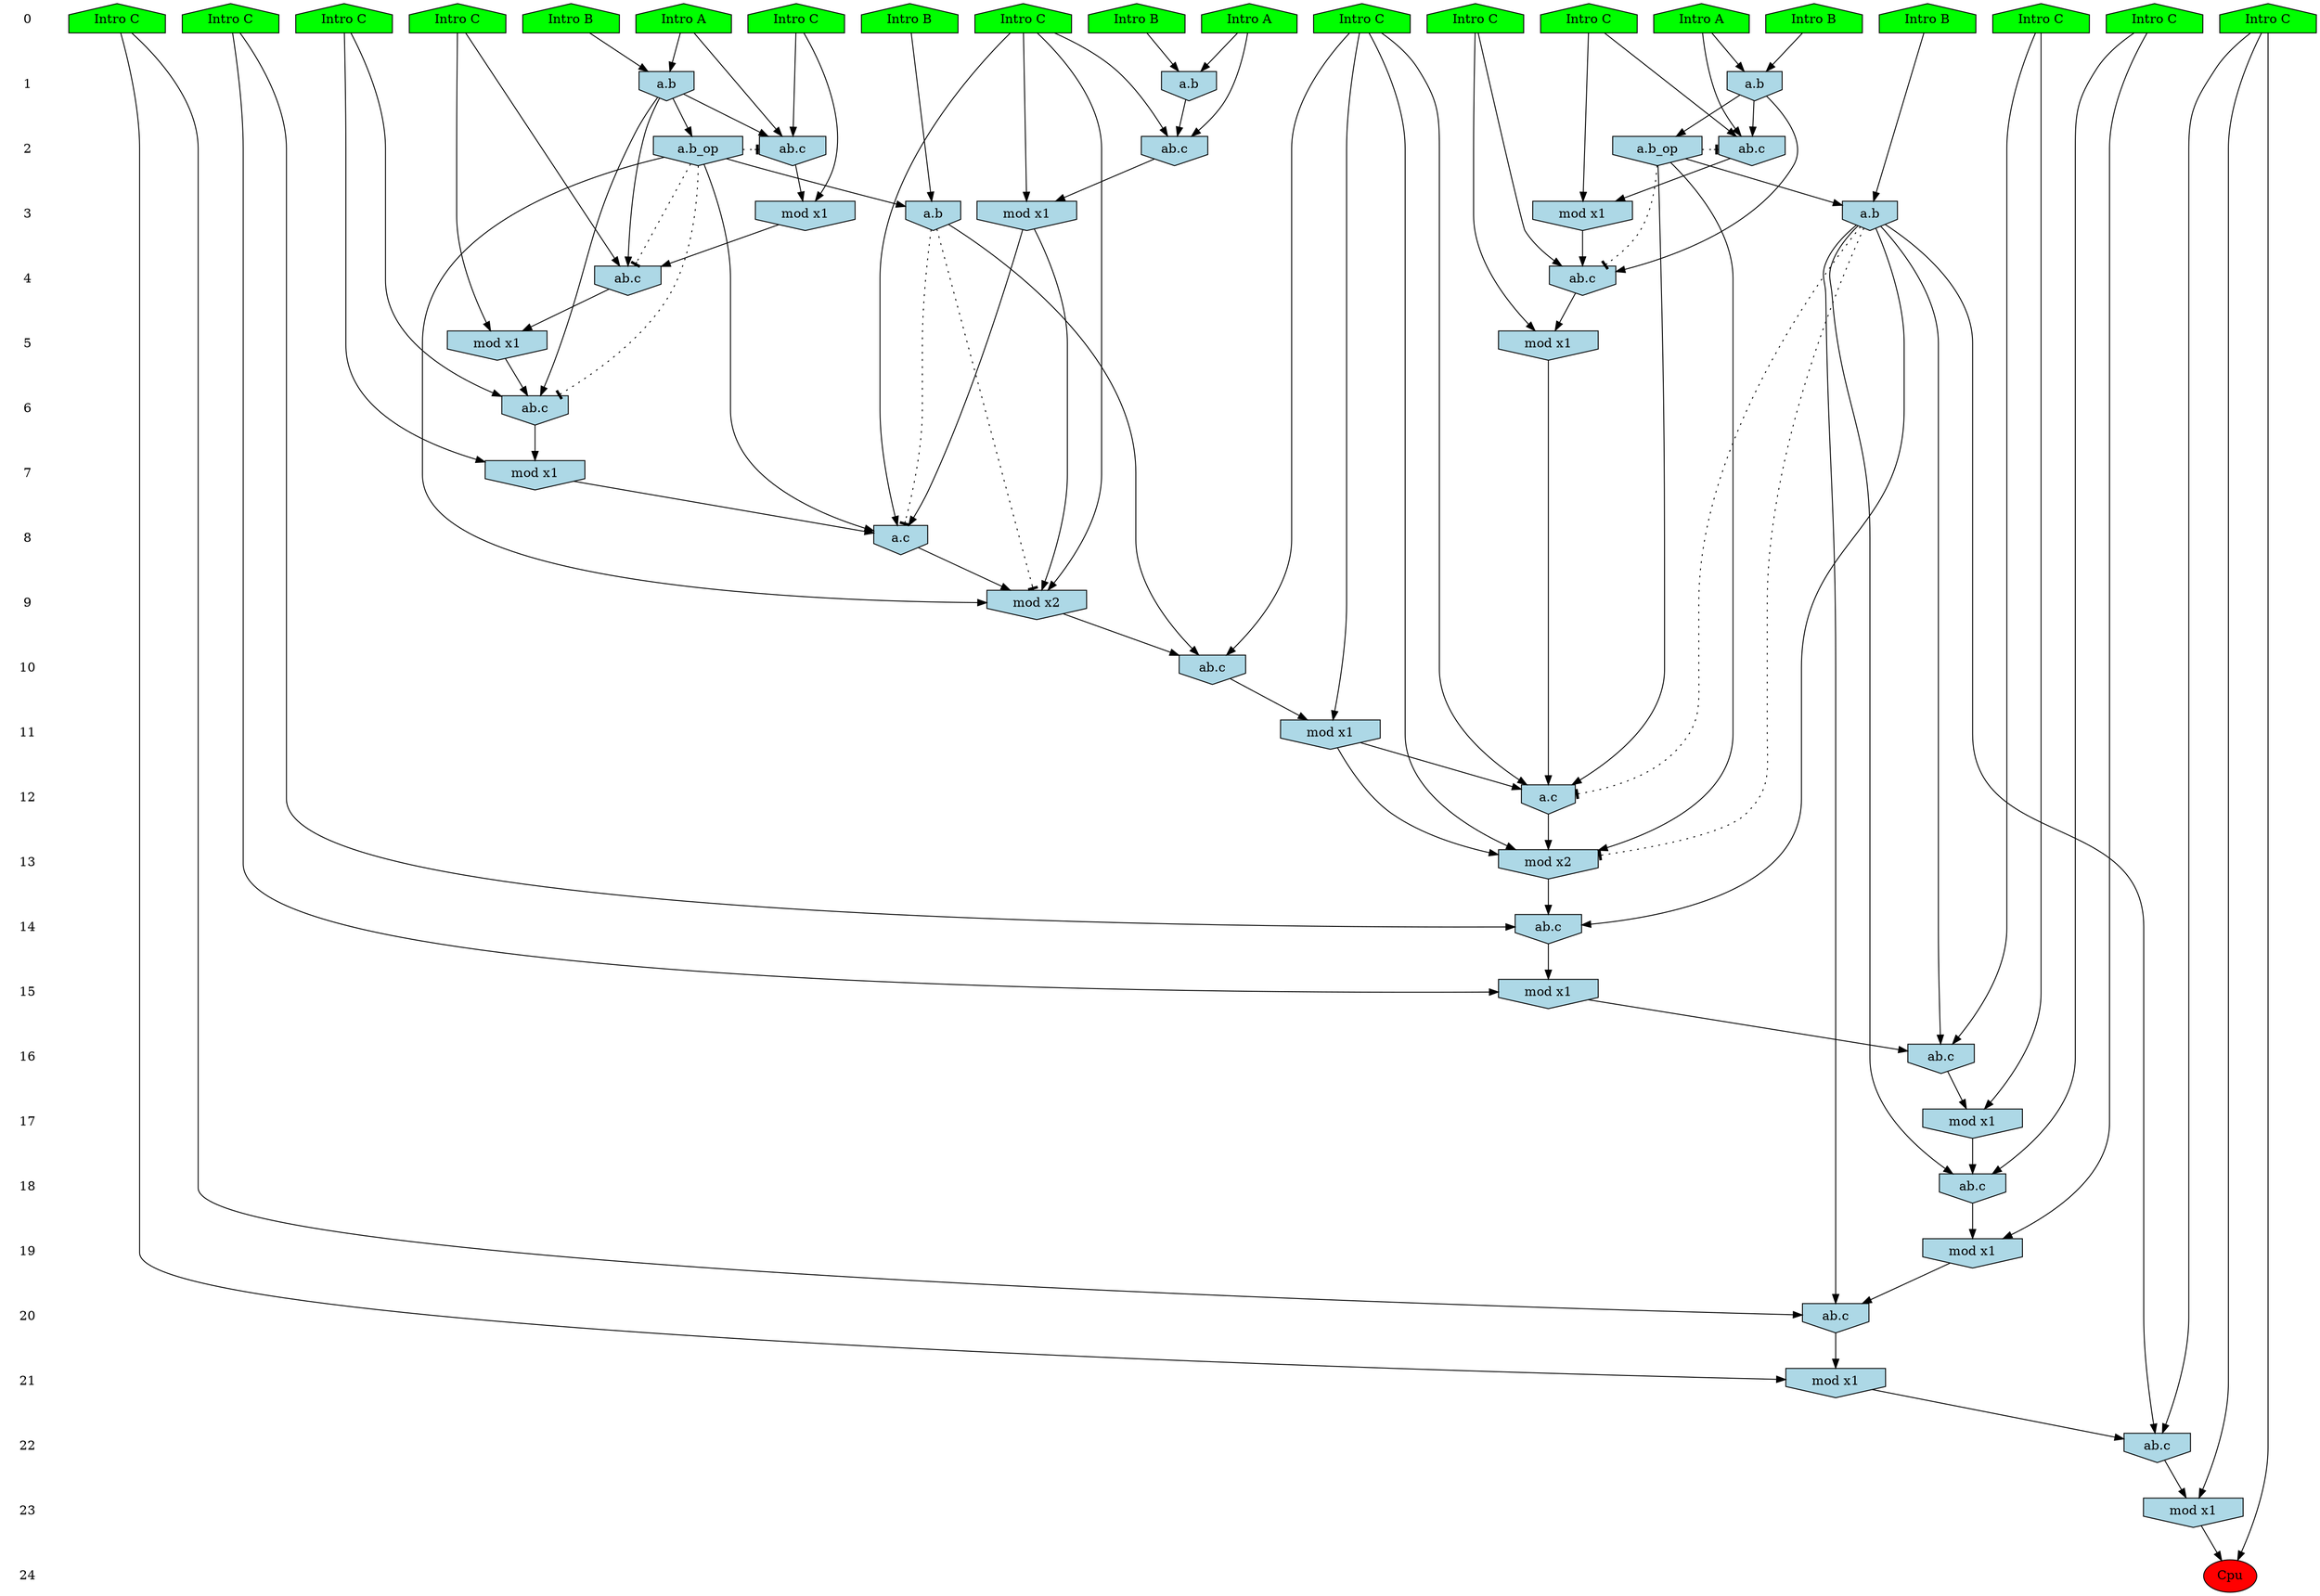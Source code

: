 /* Compression of 1 causal flows obtained in average at 1.625976E+01 t.u */
/* Compressed causal flows were: [2767] */
digraph G{
 ranksep=.5 ; 
{ rank = same ; "0" [shape=plaintext] ; node_1 [label ="Intro B", shape=house, style=filled, fillcolor=green] ;
node_2 [label ="Intro B", shape=house, style=filled, fillcolor=green] ;
node_3 [label ="Intro A", shape=house, style=filled, fillcolor=green] ;
node_4 [label ="Intro B", shape=house, style=filled, fillcolor=green] ;
node_5 [label ="Intro A", shape=house, style=filled, fillcolor=green] ;
node_6 [label ="Intro B", shape=house, style=filled, fillcolor=green] ;
node_7 [label ="Intro A", shape=house, style=filled, fillcolor=green] ;
node_8 [label ="Intro B", shape=house, style=filled, fillcolor=green] ;
node_9 [label ="Intro C", shape=house, style=filled, fillcolor=green] ;
node_10 [label ="Intro C", shape=house, style=filled, fillcolor=green] ;
node_11 [label ="Intro C", shape=house, style=filled, fillcolor=green] ;
node_12 [label ="Intro C", shape=house, style=filled, fillcolor=green] ;
node_13 [label ="Intro C", shape=house, style=filled, fillcolor=green] ;
node_14 [label ="Intro C", shape=house, style=filled, fillcolor=green] ;
node_15 [label ="Intro C", shape=house, style=filled, fillcolor=green] ;
node_16 [label ="Intro C", shape=house, style=filled, fillcolor=green] ;
node_17 [label ="Intro C", shape=house, style=filled, fillcolor=green] ;
node_18 [label ="Intro C", shape=house, style=filled, fillcolor=green] ;
node_19 [label ="Intro C", shape=house, style=filled, fillcolor=green] ;
node_20 [label ="Intro C", shape=house, style=filled, fillcolor=green] ;
}
{ rank = same ; "1" [shape=plaintext] ; node_21 [label="a.b", shape=invhouse, style=filled, fillcolor = lightblue] ;
node_24 [label="a.b", shape=invhouse, style=filled, fillcolor = lightblue] ;
node_31 [label="a.b", shape=invhouse, style=filled, fillcolor = lightblue] ;
}
{ rank = same ; "2" [shape=plaintext] ; node_22 [label="ab.c", shape=invhouse, style=filled, fillcolor = lightblue] ;
node_25 [label="ab.c", shape=invhouse, style=filled, fillcolor = lightblue] ;
node_30 [label="a.b_op", shape=invhouse, style=filled, fillcolor = lightblue] ;
node_32 [label="ab.c", shape=invhouse, style=filled, fillcolor = lightblue] ;
node_41 [label="a.b_op", shape=invhouse, style=filled, fillcolor = lightblue] ;
}
{ rank = same ; "3" [shape=plaintext] ; node_23 [label="mod x1", shape=invhouse, style=filled, fillcolor = lightblue] ;
node_27 [label="mod x1", shape=invhouse, style=filled, fillcolor = lightblue] ;
node_34 [label="mod x1", shape=invhouse, style=filled, fillcolor = lightblue] ;
node_38 [label="a.b", shape=invhouse, style=filled, fillcolor = lightblue] ;
node_45 [label="a.b", shape=invhouse, style=filled, fillcolor = lightblue] ;
}
{ rank = same ; "4" [shape=plaintext] ; node_26 [label="ab.c", shape=invhouse, style=filled, fillcolor = lightblue] ;
node_35 [label="ab.c", shape=invhouse, style=filled, fillcolor = lightblue] ;
}
{ rank = same ; "5" [shape=plaintext] ; node_28 [label="mod x1", shape=invhouse, style=filled, fillcolor = lightblue] ;
node_40 [label="mod x1", shape=invhouse, style=filled, fillcolor = lightblue] ;
}
{ rank = same ; "6" [shape=plaintext] ; node_29 [label="ab.c", shape=invhouse, style=filled, fillcolor = lightblue] ;
}
{ rank = same ; "7" [shape=plaintext] ; node_33 [label="mod x1", shape=invhouse, style=filled, fillcolor = lightblue] ;
}
{ rank = same ; "8" [shape=plaintext] ; node_36 [label="a.c", shape=invhouse, style=filled, fillcolor = lightblue] ;
}
{ rank = same ; "9" [shape=plaintext] ; node_37 [label="mod x2", shape=invhouse, style=filled, fillcolor = lightblue] ;
}
{ rank = same ; "10" [shape=plaintext] ; node_39 [label="ab.c", shape=invhouse, style=filled, fillcolor = lightblue] ;
}
{ rank = same ; "11" [shape=plaintext] ; node_42 [label="mod x1", shape=invhouse, style=filled, fillcolor = lightblue] ;
}
{ rank = same ; "12" [shape=plaintext] ; node_43 [label="a.c", shape=invhouse, style=filled, fillcolor = lightblue] ;
}
{ rank = same ; "13" [shape=plaintext] ; node_44 [label="mod x2", shape=invhouse, style=filled, fillcolor = lightblue] ;
}
{ rank = same ; "14" [shape=plaintext] ; node_46 [label="ab.c", shape=invhouse, style=filled, fillcolor = lightblue] ;
}
{ rank = same ; "15" [shape=plaintext] ; node_47 [label="mod x1", shape=invhouse, style=filled, fillcolor = lightblue] ;
}
{ rank = same ; "16" [shape=plaintext] ; node_48 [label="ab.c", shape=invhouse, style=filled, fillcolor = lightblue] ;
}
{ rank = same ; "17" [shape=plaintext] ; node_49 [label="mod x1", shape=invhouse, style=filled, fillcolor = lightblue] ;
}
{ rank = same ; "18" [shape=plaintext] ; node_50 [label="ab.c", shape=invhouse, style=filled, fillcolor = lightblue] ;
}
{ rank = same ; "19" [shape=plaintext] ; node_51 [label="mod x1", shape=invhouse, style=filled, fillcolor = lightblue] ;
}
{ rank = same ; "20" [shape=plaintext] ; node_52 [label="ab.c", shape=invhouse, style=filled, fillcolor = lightblue] ;
}
{ rank = same ; "21" [shape=plaintext] ; node_53 [label="mod x1", shape=invhouse, style=filled, fillcolor = lightblue] ;
}
{ rank = same ; "22" [shape=plaintext] ; node_54 [label="ab.c", shape=invhouse, style=filled, fillcolor = lightblue] ;
}
{ rank = same ; "23" [shape=plaintext] ; node_55 [label="mod x1", shape=invhouse, style=filled, fillcolor = lightblue] ;
}
{ rank = same ; "24" [shape=plaintext] ; node_56 [label ="Cpu", style=filled, fillcolor=red] ;
}
"0" -> "1" [style="invis"]; 
"1" -> "2" [style="invis"]; 
"2" -> "3" [style="invis"]; 
"3" -> "4" [style="invis"]; 
"4" -> "5" [style="invis"]; 
"5" -> "6" [style="invis"]; 
"6" -> "7" [style="invis"]; 
"7" -> "8" [style="invis"]; 
"8" -> "9" [style="invis"]; 
"9" -> "10" [style="invis"]; 
"10" -> "11" [style="invis"]; 
"11" -> "12" [style="invis"]; 
"12" -> "13" [style="invis"]; 
"13" -> "14" [style="invis"]; 
"14" -> "15" [style="invis"]; 
"15" -> "16" [style="invis"]; 
"16" -> "17" [style="invis"]; 
"17" -> "18" [style="invis"]; 
"18" -> "19" [style="invis"]; 
"19" -> "20" [style="invis"]; 
"20" -> "21" [style="invis"]; 
"21" -> "22" [style="invis"]; 
"22" -> "23" [style="invis"]; 
"23" -> "24" [style="invis"]; 
node_2 -> node_21
node_5 -> node_21
node_5 -> node_22
node_9 -> node_22
node_21 -> node_22
node_9 -> node_23
node_22 -> node_23
node_6 -> node_24
node_7 -> node_24
node_7 -> node_25
node_14 -> node_25
node_24 -> node_25
node_10 -> node_26
node_21 -> node_26
node_23 -> node_26
node_14 -> node_27
node_25 -> node_27
node_10 -> node_28
node_26 -> node_28
node_19 -> node_29
node_21 -> node_29
node_28 -> node_29
node_21 -> node_30
node_3 -> node_31
node_8 -> node_31
node_3 -> node_32
node_11 -> node_32
node_31 -> node_32
node_19 -> node_33
node_29 -> node_33
node_11 -> node_34
node_32 -> node_34
node_15 -> node_35
node_31 -> node_35
node_34 -> node_35
node_14 -> node_36
node_27 -> node_36
node_30 -> node_36
node_33 -> node_36
node_14 -> node_37
node_27 -> node_37
node_30 -> node_37
node_36 -> node_37
node_4 -> node_38
node_30 -> node_38
node_16 -> node_39
node_37 -> node_39
node_38 -> node_39
node_15 -> node_40
node_35 -> node_40
node_31 -> node_41
node_16 -> node_42
node_39 -> node_42
node_16 -> node_43
node_40 -> node_43
node_41 -> node_43
node_42 -> node_43
node_16 -> node_44
node_41 -> node_44
node_42 -> node_44
node_43 -> node_44
node_1 -> node_45
node_41 -> node_45
node_20 -> node_46
node_44 -> node_46
node_45 -> node_46
node_20 -> node_47
node_46 -> node_47
node_13 -> node_48
node_45 -> node_48
node_47 -> node_48
node_13 -> node_49
node_48 -> node_49
node_12 -> node_50
node_45 -> node_50
node_49 -> node_50
node_12 -> node_51
node_50 -> node_51
node_17 -> node_52
node_45 -> node_52
node_51 -> node_52
node_17 -> node_53
node_52 -> node_53
node_18 -> node_54
node_45 -> node_54
node_53 -> node_54
node_18 -> node_55
node_54 -> node_55
node_18 -> node_56
node_55 -> node_56
node_30 -> node_29 [style=dotted, arrowhead = tee] 
node_30 -> node_26 [style=dotted, arrowhead = tee] 
node_30 -> node_22 [style=dotted, arrowhead = tee] 
node_38 -> node_37 [style=dotted, arrowhead = tee] 
node_38 -> node_36 [style=dotted, arrowhead = tee] 
node_41 -> node_35 [style=dotted, arrowhead = tee] 
node_41 -> node_32 [style=dotted, arrowhead = tee] 
node_45 -> node_44 [style=dotted, arrowhead = tee] 
node_45 -> node_43 [style=dotted, arrowhead = tee] 
}
/*
 Dot generation time: 0.000262
*/